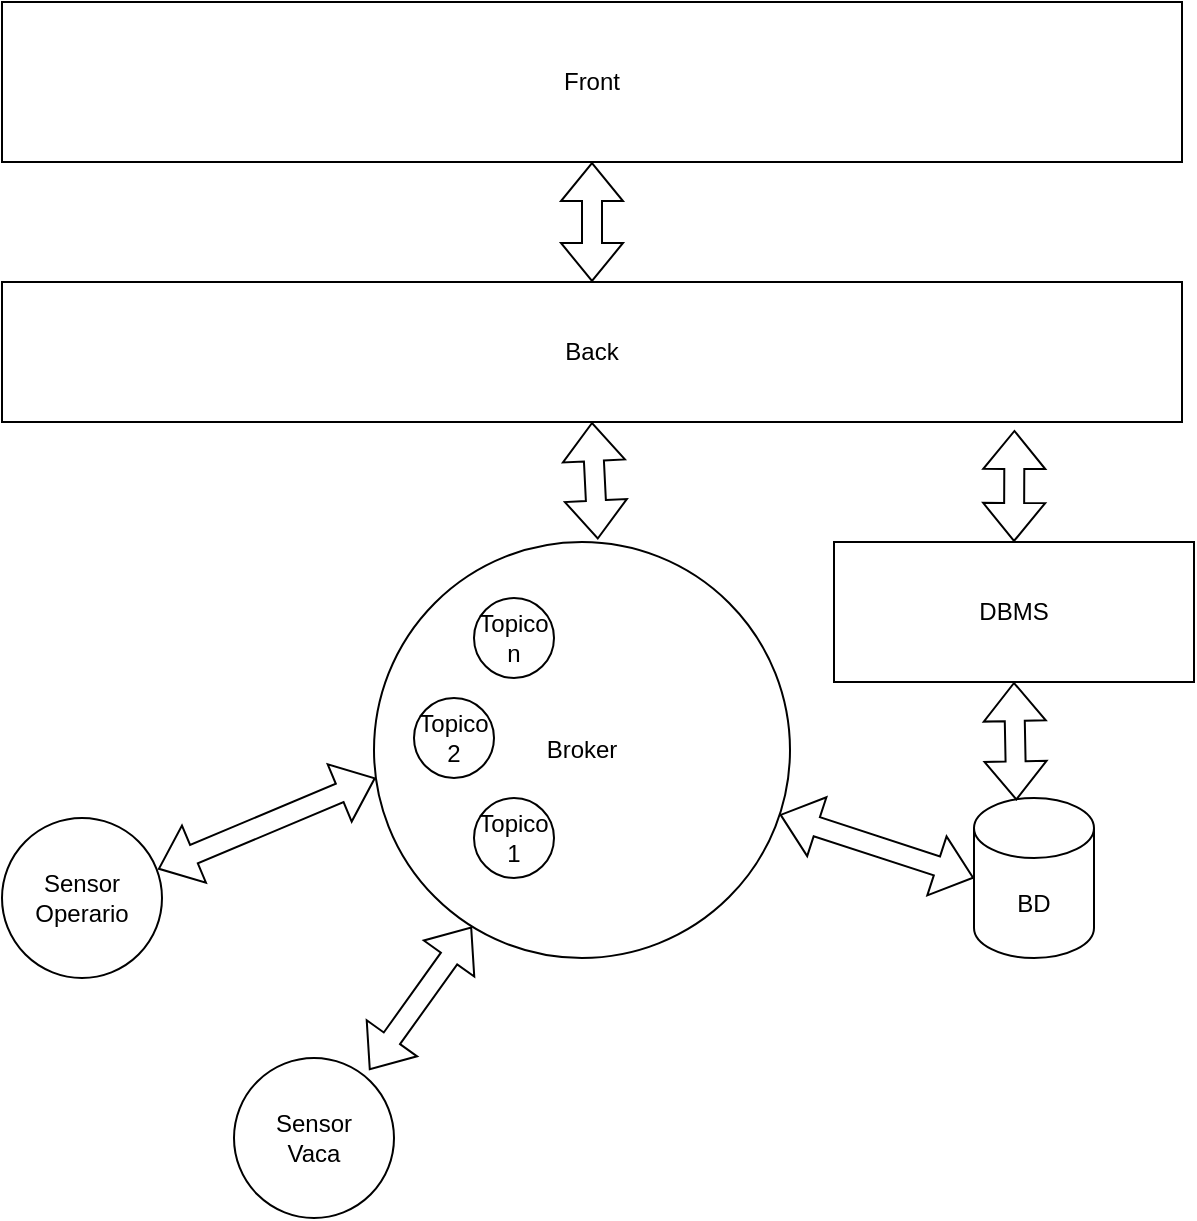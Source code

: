 <mxfile version="20.1.1" type="onedrive"><diagram id="kczNSzdQ9z2cXZrIoy2D" name="Page-1"><mxGraphModel grid="1" page="1" gridSize="10" guides="1" tooltips="1" connect="1" arrows="1" fold="1" pageScale="1" pageWidth="827" pageHeight="1169" math="0" shadow="0"><root><mxCell id="0"/><mxCell id="1" parent="0"/><mxCell id="iiurWBK7qsS1uQ_PDkt6-1" value="Front" style="rounded=0;whiteSpace=wrap;html=1;" vertex="1" parent="1"><mxGeometry x="116" y="-1150" width="590" height="80" as="geometry"/></mxCell><mxCell id="iiurWBK7qsS1uQ_PDkt6-2" value="Back" style="rounded=0;whiteSpace=wrap;html=1;" vertex="1" parent="1"><mxGeometry x="116" y="-1010" width="590" height="70" as="geometry"/></mxCell><mxCell id="iiurWBK7qsS1uQ_PDkt6-3" value="Broker" style="ellipse;whiteSpace=wrap;html=1;aspect=fixed;" vertex="1" parent="1"><mxGeometry x="302" y="-880" width="208" height="208" as="geometry"/></mxCell><mxCell id="iiurWBK7qsS1uQ_PDkt6-4" value="Sensor &lt;br&gt;Vaca" style="ellipse;whiteSpace=wrap;html=1;aspect=fixed;" vertex="1" parent="1"><mxGeometry x="232" y="-622" width="80" height="80" as="geometry"/></mxCell><mxCell id="iiurWBK7qsS1uQ_PDkt6-5" value="Sensor Operario" style="ellipse;whiteSpace=wrap;html=1;aspect=fixed;" vertex="1" parent="1"><mxGeometry x="116" y="-742" width="80" height="80" as="geometry"/></mxCell><mxCell id="iiurWBK7qsS1uQ_PDkt6-11" value="" style="shape=flexArrow;endArrow=classic;startArrow=classic;html=1;rounded=0;exitX=0.975;exitY=0.32;exitDx=0;exitDy=0;entryX=0.004;entryY=0.567;entryDx=0;entryDy=0;entryPerimeter=0;exitPerimeter=0;" edge="1" parent="1" source="iiurWBK7qsS1uQ_PDkt6-5" target="iiurWBK7qsS1uQ_PDkt6-3"><mxGeometry width="100" height="100" relative="1" as="geometry"><mxPoint x="202" y="-732" as="sourcePoint"/><mxPoint x="302" y="-832" as="targetPoint"/></mxGeometry></mxCell><mxCell id="iiurWBK7qsS1uQ_PDkt6-12" value="Topico 1" style="ellipse;whiteSpace=wrap;html=1;aspect=fixed;" vertex="1" parent="1"><mxGeometry x="352" y="-752" width="40" height="40" as="geometry"/></mxCell><mxCell id="iiurWBK7qsS1uQ_PDkt6-15" value="Topico 2" style="ellipse;whiteSpace=wrap;html=1;aspect=fixed;" vertex="1" parent="1"><mxGeometry x="322" y="-802" width="40" height="40" as="geometry"/></mxCell><mxCell id="iiurWBK7qsS1uQ_PDkt6-17" value="" style="shape=flexArrow;endArrow=classic;startArrow=classic;html=1;rounded=0;entryX=0.235;entryY=0.925;entryDx=0;entryDy=0;exitX=0.845;exitY=0.075;exitDx=0;exitDy=0;exitPerimeter=0;entryPerimeter=0;" edge="1" parent="1" source="iiurWBK7qsS1uQ_PDkt6-4" target="iiurWBK7qsS1uQ_PDkt6-3"><mxGeometry width="100" height="100" relative="1" as="geometry"><mxPoint x="262" y="-612" as="sourcePoint"/><mxPoint x="362" y="-712" as="targetPoint"/></mxGeometry></mxCell><mxCell id="iiurWBK7qsS1uQ_PDkt6-22" value="Topico n" style="ellipse;whiteSpace=wrap;html=1;aspect=fixed;" vertex="1" parent="1"><mxGeometry x="352" y="-852" width="40" height="40" as="geometry"/></mxCell><mxCell id="iiurWBK7qsS1uQ_PDkt6-23" value="" style="shape=flexArrow;endArrow=classic;startArrow=classic;html=1;rounded=0;entryX=0.5;entryY=1;entryDx=0;entryDy=0;exitX=0.5;exitY=0;exitDx=0;exitDy=0;" edge="1" parent="1" source="iiurWBK7qsS1uQ_PDkt6-2" target="iiurWBK7qsS1uQ_PDkt6-1"><mxGeometry width="100" height="100" relative="1" as="geometry"><mxPoint x="352" y="-1000" as="sourcePoint"/><mxPoint x="452" y="-1100" as="targetPoint"/></mxGeometry></mxCell><mxCell id="iiurWBK7qsS1uQ_PDkt6-24" value="BD" style="shape=cylinder3;whiteSpace=wrap;html=1;boundedLbl=1;backgroundOutline=1;size=15;" vertex="1" parent="1"><mxGeometry x="602" y="-752" width="60" height="80" as="geometry"/></mxCell><mxCell id="iiurWBK7qsS1uQ_PDkt6-27" value="" style="shape=flexArrow;endArrow=classic;startArrow=classic;html=1;rounded=0;entryX=0.5;entryY=1;entryDx=0;entryDy=0;exitX=0.538;exitY=-0.006;exitDx=0;exitDy=0;exitPerimeter=0;" edge="1" parent="1" source="iiurWBK7qsS1uQ_PDkt6-3" target="iiurWBK7qsS1uQ_PDkt6-2"><mxGeometry width="100" height="100" relative="1" as="geometry"><mxPoint x="411" y="-880" as="sourcePoint"/><mxPoint x="452" y="-950" as="targetPoint"/></mxGeometry></mxCell><mxCell id="iiurWBK7qsS1uQ_PDkt6-28" value="" style="shape=flexArrow;endArrow=classic;startArrow=classic;html=1;rounded=0;exitX=0.353;exitY=0.015;exitDx=0;exitDy=0;exitPerimeter=0;entryX=0.5;entryY=1;entryDx=0;entryDy=0;" edge="1" parent="1" source="iiurWBK7qsS1uQ_PDkt6-24" target="iiurWBK7qsS1uQ_PDkt6-29"><mxGeometry width="100" height="100" relative="1" as="geometry"><mxPoint x="552" y="-850" as="sourcePoint"/><mxPoint x="592" y="-940" as="targetPoint"/></mxGeometry></mxCell><mxCell id="iiurWBK7qsS1uQ_PDkt6-29" value="DBMS" style="rounded=0;whiteSpace=wrap;html=1;" vertex="1" parent="1"><mxGeometry x="532" y="-880" width="180" height="70" as="geometry"/></mxCell><mxCell id="iiurWBK7qsS1uQ_PDkt6-30" value="" style="shape=flexArrow;endArrow=classic;startArrow=classic;html=1;rounded=0;entryX=0.858;entryY=1.057;entryDx=0;entryDy=0;entryPerimeter=0;exitX=0.5;exitY=0;exitDx=0;exitDy=0;" edge="1" parent="1" source="iiurWBK7qsS1uQ_PDkt6-29" target="iiurWBK7qsS1uQ_PDkt6-2"><mxGeometry width="100" height="100" relative="1" as="geometry"><mxPoint x="622" y="-900" as="sourcePoint"/><mxPoint x="712" y="-940" as="targetPoint"/></mxGeometry></mxCell><mxCell id="iiurWBK7qsS1uQ_PDkt6-32" value="" style="shape=flexArrow;endArrow=classic;startArrow=classic;html=1;rounded=0;entryX=0;entryY=0.5;entryDx=0;entryDy=0;entryPerimeter=0;" edge="1" parent="1" source="iiurWBK7qsS1uQ_PDkt6-3" target="iiurWBK7qsS1uQ_PDkt6-24"><mxGeometry width="100" height="100" relative="1" as="geometry"><mxPoint x="472" y="-620" as="sourcePoint"/><mxPoint x="572" y="-720" as="targetPoint"/></mxGeometry></mxCell></root></mxGraphModel></diagram></mxfile>